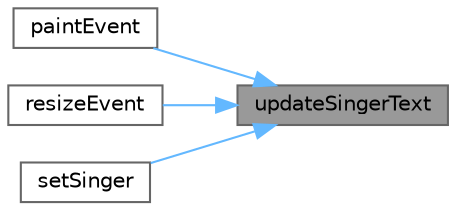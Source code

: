 digraph "updateSingerText"
{
 // LATEX_PDF_SIZE
  bgcolor="transparent";
  edge [fontname=Helvetica,fontsize=10,labelfontname=Helvetica,labelfontsize=10];
  node [fontname=Helvetica,fontsize=10,shape=box,height=0.2,width=0.4];
  rankdir="RL";
  Node1 [id="Node000001",label="updateSingerText",height=0.2,width=0.4,color="gray40", fillcolor="grey60", style="filled", fontcolor="black",tooltip="更新歌手名称文本"];
  Node1 -> Node2 [id="edge1_Node000001_Node000002",dir="back",color="steelblue1",style="solid",tooltip=" "];
  Node2 [id="Node000002",label="paintEvent",height=0.2,width=0.4,color="grey40", fillcolor="white", style="filled",URL="$class_music_repo_list.html#aa71936647c7e332ab07cbec003a8c9a2",tooltip="绘制事件"];
  Node1 -> Node3 [id="edge2_Node000001_Node000003",dir="back",color="steelblue1",style="solid",tooltip=" "];
  Node3 [id="Node000003",label="resizeEvent",height=0.2,width=0.4,color="grey40", fillcolor="white", style="filled",URL="$class_music_repo_list.html#a9a27ed4ceb22d2a19bdb88ed785085a1",tooltip="调整大小事件"];
  Node1 -> Node4 [id="edge3_Node000001_Node000004",dir="back",color="steelblue1",style="solid",tooltip=" "];
  Node4 [id="Node000004",label="setSinger",height=0.2,width=0.4,color="grey40", fillcolor="white", style="filled",URL="$class_music_repo_list.html#a8e961db3689a87ed1805184d4c66c5d3",tooltip="设置歌手名称"];
}
